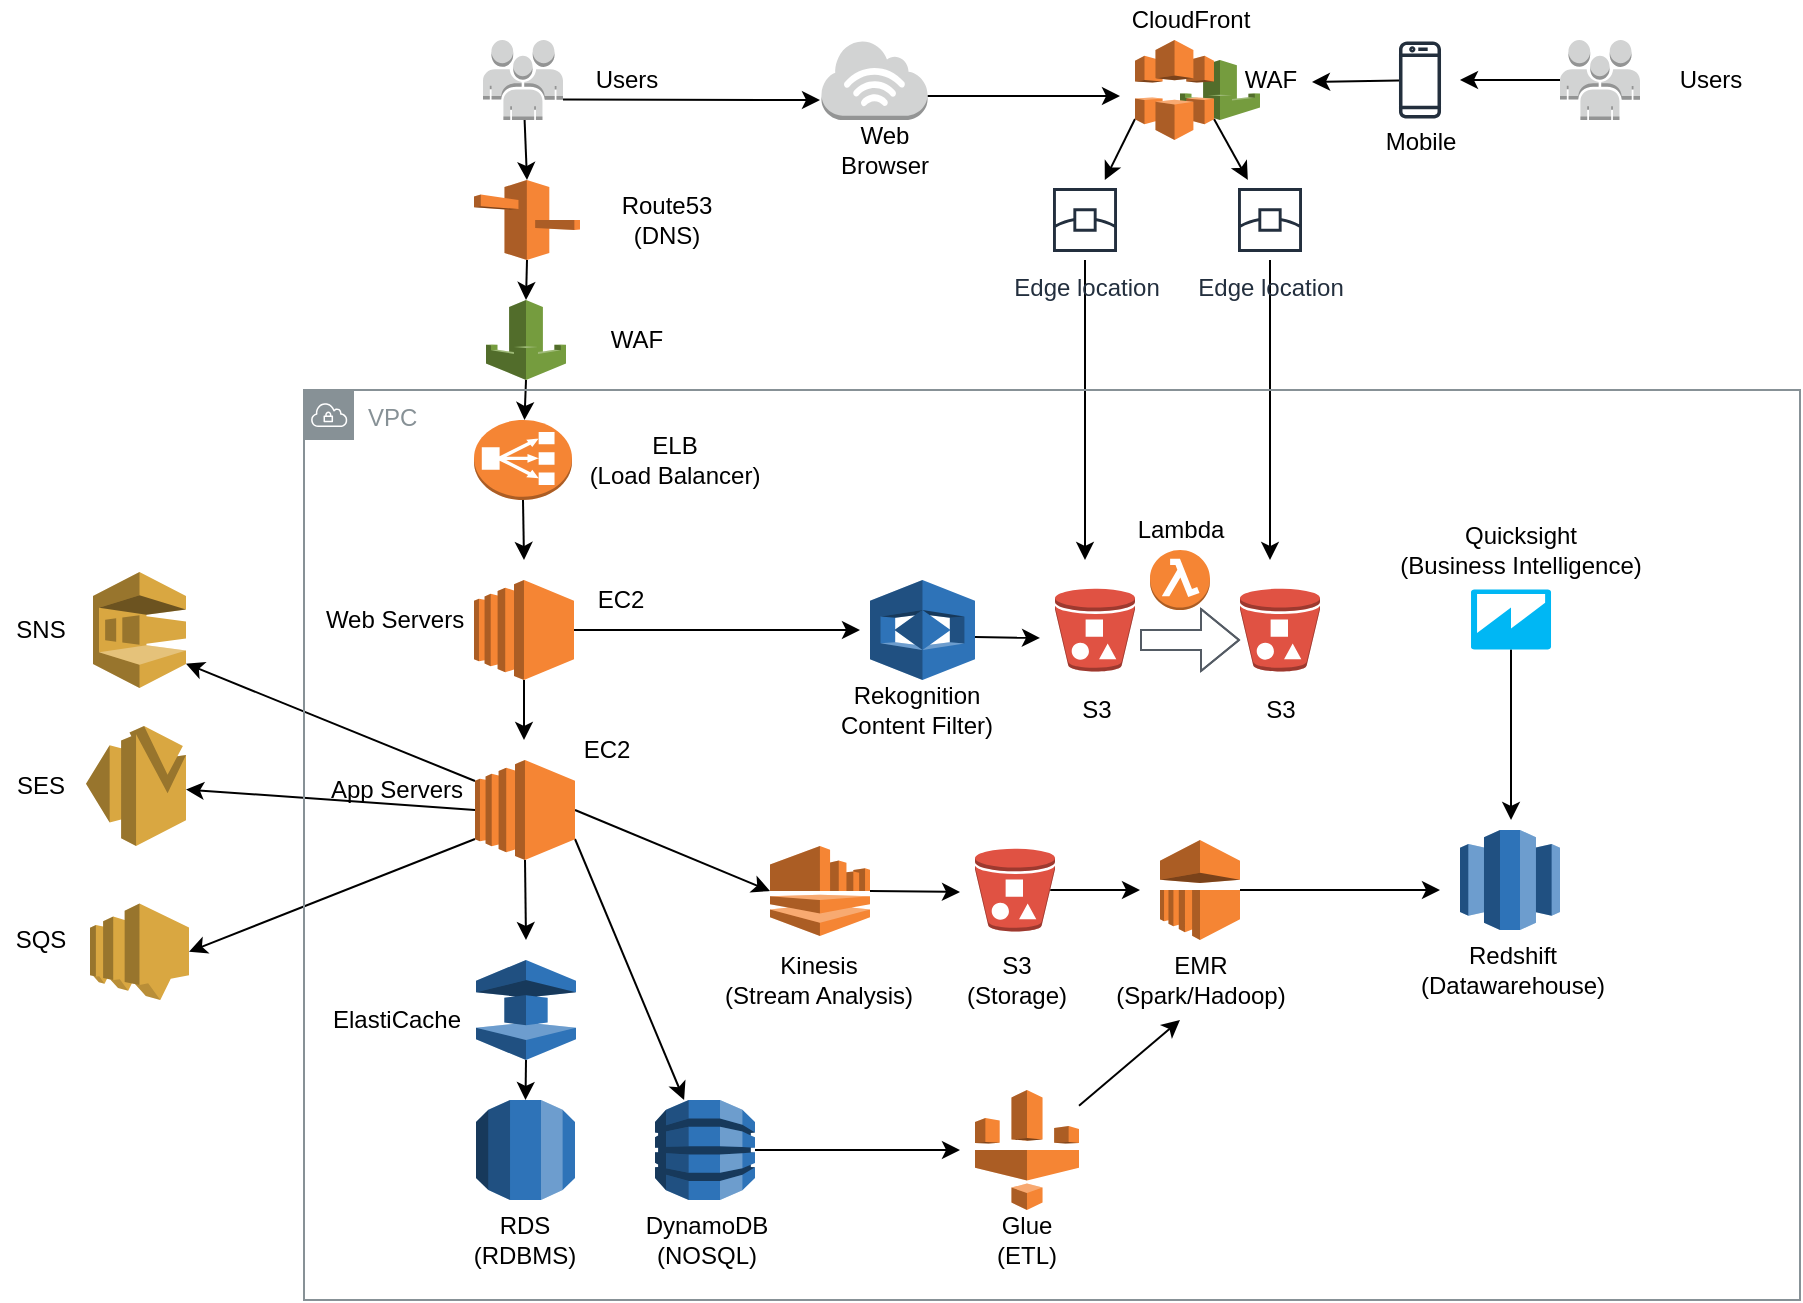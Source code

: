 <mxfile version="20.0.1" type="github"><diagram id="BXCv8HMROP310YhvtLYM" name="Page-1"><mxGraphModel dx="1426" dy="802" grid="1" gridSize="10" guides="1" tooltips="1" connect="1" arrows="1" fold="1" page="1" pageScale="1" pageWidth="1100" pageHeight="850" math="0" shadow="0"><root><mxCell id="0"/><mxCell id="1" parent="0"/><mxCell id="NgbFTVCghpAJvHGNr6Fj-90" style="edgeStyle=none;rounded=0;orthogonalLoop=1;jettySize=auto;html=1;exitX=0.5;exitY=1;exitDx=0;exitDy=0;exitPerimeter=0;" edge="1" parent="1" source="NgbFTVCghpAJvHGNr6Fj-1"><mxGeometry relative="1" as="geometry"><mxPoint x="332" y="470" as="targetPoint"/></mxGeometry></mxCell><mxCell id="NgbFTVCghpAJvHGNr6Fj-94" style="edgeStyle=none;rounded=0;orthogonalLoop=1;jettySize=auto;html=1;exitX=1;exitY=0.5;exitDx=0;exitDy=0;exitPerimeter=0;" edge="1" parent="1" source="NgbFTVCghpAJvHGNr6Fj-1"><mxGeometry relative="1" as="geometry"><mxPoint x="500" y="415" as="targetPoint"/></mxGeometry></mxCell><mxCell id="NgbFTVCghpAJvHGNr6Fj-1" value="" style="outlineConnect=0;dashed=0;verticalLabelPosition=bottom;verticalAlign=top;align=center;html=1;shape=mxgraph.aws3.ec2;fillColor=#F58534;gradientColor=none;" vertex="1" parent="1"><mxGeometry x="307" y="390" width="50" height="50" as="geometry"/></mxCell><mxCell id="NgbFTVCghpAJvHGNr6Fj-91" style="edgeStyle=none;rounded=0;orthogonalLoop=1;jettySize=auto;html=1;exitX=0.5;exitY=1;exitDx=0;exitDy=0;exitPerimeter=0;" edge="1" parent="1" source="NgbFTVCghpAJvHGNr6Fj-9"><mxGeometry relative="1" as="geometry"><mxPoint x="333" y="570" as="targetPoint"/></mxGeometry></mxCell><mxCell id="NgbFTVCghpAJvHGNr6Fj-92" style="edgeStyle=none;rounded=0;orthogonalLoop=1;jettySize=auto;html=1;exitX=1;exitY=0.79;exitDx=0;exitDy=0;exitPerimeter=0;" edge="1" parent="1" source="NgbFTVCghpAJvHGNr6Fj-9" target="NgbFTVCghpAJvHGNr6Fj-13"><mxGeometry relative="1" as="geometry"/></mxCell><mxCell id="NgbFTVCghpAJvHGNr6Fj-95" style="edgeStyle=none;rounded=0;orthogonalLoop=1;jettySize=auto;html=1;exitX=1;exitY=0.5;exitDx=0;exitDy=0;exitPerimeter=0;entryX=0;entryY=0.5;entryDx=0;entryDy=0;entryPerimeter=0;" edge="1" parent="1" source="NgbFTVCghpAJvHGNr6Fj-9" target="NgbFTVCghpAJvHGNr6Fj-30"><mxGeometry relative="1" as="geometry"/></mxCell><mxCell id="NgbFTVCghpAJvHGNr6Fj-110" style="edgeStyle=none;rounded=0;orthogonalLoop=1;jettySize=auto;html=1;exitX=0;exitY=0.5;exitDx=0;exitDy=0;exitPerimeter=0;" edge="1" parent="1" source="NgbFTVCghpAJvHGNr6Fj-9" target="NgbFTVCghpAJvHGNr6Fj-80"><mxGeometry relative="1" as="geometry"><mxPoint x="120" y="505" as="targetPoint"/></mxGeometry></mxCell><mxCell id="NgbFTVCghpAJvHGNr6Fj-111" style="edgeStyle=none;rounded=0;orthogonalLoop=1;jettySize=auto;html=1;exitX=0;exitY=0.21;exitDx=0;exitDy=0;exitPerimeter=0;entryX=1;entryY=0.79;entryDx=0;entryDy=0;entryPerimeter=0;" edge="1" parent="1" source="NgbFTVCghpAJvHGNr6Fj-9" target="NgbFTVCghpAJvHGNr6Fj-78"><mxGeometry relative="1" as="geometry"><mxPoint x="120" y="430" as="targetPoint"/></mxGeometry></mxCell><mxCell id="NgbFTVCghpAJvHGNr6Fj-112" style="edgeStyle=none;rounded=0;orthogonalLoop=1;jettySize=auto;html=1;exitX=0;exitY=0.79;exitDx=0;exitDy=0;exitPerimeter=0;entryX=1;entryY=0.5;entryDx=0;entryDy=0;entryPerimeter=0;" edge="1" parent="1" source="NgbFTVCghpAJvHGNr6Fj-9" target="NgbFTVCghpAJvHGNr6Fj-79"><mxGeometry relative="1" as="geometry"><mxPoint x="130" y="580" as="targetPoint"/></mxGeometry></mxCell><mxCell id="NgbFTVCghpAJvHGNr6Fj-9" value="" style="outlineConnect=0;dashed=0;verticalLabelPosition=bottom;verticalAlign=top;align=center;html=1;shape=mxgraph.aws3.ec2;fillColor=#F58534;gradientColor=none;" vertex="1" parent="1"><mxGeometry x="307.5" y="480" width="50" height="50" as="geometry"/></mxCell><mxCell id="NgbFTVCghpAJvHGNr6Fj-89" style="edgeStyle=none;rounded=0;orthogonalLoop=1;jettySize=auto;html=1;exitX=0.5;exitY=1;exitDx=0;exitDy=0;exitPerimeter=0;" edge="1" parent="1" source="NgbFTVCghpAJvHGNr6Fj-10"><mxGeometry relative="1" as="geometry"><mxPoint x="332" y="380" as="targetPoint"/></mxGeometry></mxCell><mxCell id="NgbFTVCghpAJvHGNr6Fj-10" value="" style="outlineConnect=0;dashed=0;verticalLabelPosition=bottom;verticalAlign=top;align=center;html=1;shape=mxgraph.aws3.classic_load_balancer;fillColor=#F58534;gradientColor=none;" vertex="1" parent="1"><mxGeometry x="307" y="310" width="49" height="40" as="geometry"/></mxCell><mxCell id="NgbFTVCghpAJvHGNr6Fj-12" value="ELB&lt;br&gt;(Load Balancer)" style="text;html=1;resizable=0;autosize=1;align=center;verticalAlign=middle;points=[];fillColor=none;strokeColor=none;rounded=0;" vertex="1" parent="1"><mxGeometry x="357" y="315" width="100" height="30" as="geometry"/></mxCell><mxCell id="NgbFTVCghpAJvHGNr6Fj-108" style="edgeStyle=none;rounded=0;orthogonalLoop=1;jettySize=auto;html=1;" edge="1" parent="1" source="NgbFTVCghpAJvHGNr6Fj-13"><mxGeometry relative="1" as="geometry"><mxPoint x="550" y="675" as="targetPoint"/></mxGeometry></mxCell><mxCell id="NgbFTVCghpAJvHGNr6Fj-13" value="" style="outlineConnect=0;dashed=0;verticalLabelPosition=bottom;verticalAlign=top;align=center;html=1;shape=mxgraph.aws3.dynamo_db;fillColor=#2E73B8;gradientColor=none;" vertex="1" parent="1"><mxGeometry x="397.5" y="650" width="50" height="50" as="geometry"/></mxCell><mxCell id="NgbFTVCghpAJvHGNr6Fj-14" value="" style="outlineConnect=0;dashed=0;verticalLabelPosition=bottom;verticalAlign=top;align=center;html=1;shape=mxgraph.aws3.rds;fillColor=#2E73B8;gradientColor=none;" vertex="1" parent="1"><mxGeometry x="308" y="650" width="49.5" height="50" as="geometry"/></mxCell><mxCell id="NgbFTVCghpAJvHGNr6Fj-93" style="edgeStyle=none;rounded=0;orthogonalLoop=1;jettySize=auto;html=1;exitX=0.5;exitY=1;exitDx=0;exitDy=0;exitPerimeter=0;entryX=0.5;entryY=0;entryDx=0;entryDy=0;entryPerimeter=0;" edge="1" parent="1" source="NgbFTVCghpAJvHGNr6Fj-15" target="NgbFTVCghpAJvHGNr6Fj-14"><mxGeometry relative="1" as="geometry"/></mxCell><mxCell id="NgbFTVCghpAJvHGNr6Fj-15" value="" style="outlineConnect=0;dashed=0;verticalLabelPosition=bottom;verticalAlign=top;align=center;html=1;shape=mxgraph.aws3.elasticache;fillColor=#2E73B8;gradientColor=none;" vertex="1" parent="1"><mxGeometry x="308" y="580" width="50" height="50" as="geometry"/></mxCell><mxCell id="NgbFTVCghpAJvHGNr6Fj-18" value="EC2" style="text;html=1;resizable=0;autosize=1;align=center;verticalAlign=middle;points=[];fillColor=none;strokeColor=none;rounded=0;" vertex="1" parent="1"><mxGeometry x="360" y="390" width="40" height="20" as="geometry"/></mxCell><mxCell id="NgbFTVCghpAJvHGNr6Fj-19" value="EC2" style="text;html=1;resizable=0;autosize=1;align=center;verticalAlign=middle;points=[];fillColor=none;strokeColor=none;rounded=0;" vertex="1" parent="1"><mxGeometry x="353" y="465" width="40" height="20" as="geometry"/></mxCell><mxCell id="NgbFTVCghpAJvHGNr6Fj-20" value="DynamoDB&lt;br&gt;(NOSQL)" style="text;html=1;resizable=0;autosize=1;align=center;verticalAlign=middle;points=[];fillColor=none;strokeColor=none;rounded=0;" vertex="1" parent="1"><mxGeometry x="382.5" y="705" width="80" height="30" as="geometry"/></mxCell><mxCell id="NgbFTVCghpAJvHGNr6Fj-21" value="ElastiCache" style="text;html=1;resizable=0;autosize=1;align=center;verticalAlign=middle;points=[];fillColor=none;strokeColor=none;rounded=0;" vertex="1" parent="1"><mxGeometry x="227.5" y="600" width="80" height="20" as="geometry"/></mxCell><mxCell id="NgbFTVCghpAJvHGNr6Fj-22" value="RDS&lt;br&gt;(RDBMS)" style="text;html=1;resizable=0;autosize=1;align=center;verticalAlign=middle;points=[];fillColor=none;strokeColor=none;rounded=0;" vertex="1" parent="1"><mxGeometry x="297" y="705" width="70" height="30" as="geometry"/></mxCell><mxCell id="NgbFTVCghpAJvHGNr6Fj-23" value="" style="outlineConnect=0;dashed=0;verticalLabelPosition=bottom;verticalAlign=top;align=center;html=1;shape=mxgraph.aws3.lambda_function;fillColor=#F58534;gradientColor=none;" vertex="1" parent="1"><mxGeometry x="645" y="375" width="30" height="30" as="geometry"/></mxCell><mxCell id="NgbFTVCghpAJvHGNr6Fj-99" style="edgeStyle=none;rounded=0;orthogonalLoop=1;jettySize=auto;html=1;exitX=1;exitY=0.57;exitDx=0;exitDy=0;exitPerimeter=0;" edge="1" parent="1" source="NgbFTVCghpAJvHGNr6Fj-24"><mxGeometry relative="1" as="geometry"><mxPoint x="590" y="419" as="targetPoint"/></mxGeometry></mxCell><mxCell id="NgbFTVCghpAJvHGNr6Fj-24" value="" style="outlineConnect=0;dashed=0;verticalLabelPosition=bottom;verticalAlign=top;align=center;html=1;shape=mxgraph.aws3.rekognition;fillColor=#2E73B8;gradientColor=none;" vertex="1" parent="1"><mxGeometry x="505" y="390" width="52.5" height="50" as="geometry"/></mxCell><mxCell id="NgbFTVCghpAJvHGNr6Fj-25" value="Rekognition&lt;br&gt;Content Filter)" style="text;html=1;resizable=0;autosize=1;align=center;verticalAlign=middle;points=[];fillColor=none;strokeColor=none;rounded=0;" vertex="1" parent="1"><mxGeometry x="482.5" y="440" width="90" height="30" as="geometry"/></mxCell><mxCell id="NgbFTVCghpAJvHGNr6Fj-26" value="" style="outlineConnect=0;dashed=0;verticalLabelPosition=bottom;verticalAlign=top;align=center;html=1;shape=mxgraph.aws3.redshift;fillColor=#2E73B8;gradientColor=none;" vertex="1" parent="1"><mxGeometry x="800" y="515" width="50" height="50" as="geometry"/></mxCell><mxCell id="NgbFTVCghpAJvHGNr6Fj-27" value="Redshift&lt;br&gt;(Datawarehouse)" style="text;html=1;resizable=0;autosize=1;align=center;verticalAlign=middle;points=[];fillColor=none;strokeColor=none;rounded=0;" vertex="1" parent="1"><mxGeometry x="770.51" y="570" width="110" height="30" as="geometry"/></mxCell><mxCell id="NgbFTVCghpAJvHGNr6Fj-98" style="edgeStyle=none;rounded=0;orthogonalLoop=1;jettySize=auto;html=1;exitX=1;exitY=0.5;exitDx=0;exitDy=0;exitPerimeter=0;" edge="1" parent="1" source="NgbFTVCghpAJvHGNr6Fj-28"><mxGeometry relative="1" as="geometry"><mxPoint x="790" y="545" as="targetPoint"/></mxGeometry></mxCell><mxCell id="NgbFTVCghpAJvHGNr6Fj-28" value="" style="outlineConnect=0;dashed=0;verticalLabelPosition=bottom;verticalAlign=top;align=center;html=1;shape=mxgraph.aws3.emr;fillColor=#F58534;gradientColor=none;" vertex="1" parent="1"><mxGeometry x="650" y="520" width="40" height="50" as="geometry"/></mxCell><mxCell id="NgbFTVCghpAJvHGNr6Fj-29" value="EMR&lt;br&gt;(Spark/Hadoop)" style="text;html=1;resizable=0;autosize=1;align=center;verticalAlign=middle;points=[];fillColor=none;strokeColor=none;rounded=0;" vertex="1" parent="1"><mxGeometry x="620" y="575" width="100" height="30" as="geometry"/></mxCell><mxCell id="NgbFTVCghpAJvHGNr6Fj-96" style="edgeStyle=none;rounded=0;orthogonalLoop=1;jettySize=auto;html=1;exitX=1;exitY=0.5;exitDx=0;exitDy=0;exitPerimeter=0;" edge="1" parent="1" source="NgbFTVCghpAJvHGNr6Fj-30"><mxGeometry relative="1" as="geometry"><mxPoint x="550" y="546" as="targetPoint"/></mxGeometry></mxCell><mxCell id="NgbFTVCghpAJvHGNr6Fj-30" value="" style="outlineConnect=0;dashed=0;verticalLabelPosition=bottom;verticalAlign=top;align=center;html=1;shape=mxgraph.aws3.kinesis;fillColor=#F58534;gradientColor=none;" vertex="1" parent="1"><mxGeometry x="455" y="523" width="50" height="45" as="geometry"/></mxCell><mxCell id="NgbFTVCghpAJvHGNr6Fj-31" value="Kinesis&lt;br&gt;(Stream Analysis)" style="text;html=1;resizable=0;autosize=1;align=center;verticalAlign=middle;points=[];fillColor=none;strokeColor=none;rounded=0;" vertex="1" parent="1"><mxGeometry x="423.75" y="575" width="110" height="30" as="geometry"/></mxCell><mxCell id="NgbFTVCghpAJvHGNr6Fj-109" style="edgeStyle=none;rounded=0;orthogonalLoop=1;jettySize=auto;html=1;entryX=0.4;entryY=1.167;entryDx=0;entryDy=0;entryPerimeter=0;" edge="1" parent="1" source="NgbFTVCghpAJvHGNr6Fj-32" target="NgbFTVCghpAJvHGNr6Fj-29"><mxGeometry relative="1" as="geometry"/></mxCell><mxCell id="NgbFTVCghpAJvHGNr6Fj-32" value="" style="outlineConnect=0;dashed=0;verticalLabelPosition=bottom;verticalAlign=top;align=center;html=1;shape=mxgraph.aws3.glue;fillColor=#F58534;gradientColor=none;" vertex="1" parent="1"><mxGeometry x="557.5" y="645" width="52" height="60" as="geometry"/></mxCell><mxCell id="NgbFTVCghpAJvHGNr6Fj-33" value="Glue&lt;br&gt;(ETL)" style="text;html=1;resizable=0;autosize=1;align=center;verticalAlign=middle;points=[];fillColor=none;strokeColor=none;rounded=0;" vertex="1" parent="1"><mxGeometry x="557.5" y="705" width="50" height="30" as="geometry"/></mxCell><mxCell id="NgbFTVCghpAJvHGNr6Fj-34" value="App Servers" style="text;html=1;resizable=0;autosize=1;align=center;verticalAlign=middle;points=[];fillColor=none;strokeColor=none;rounded=0;" vertex="1" parent="1"><mxGeometry x="228" y="485" width="80" height="20" as="geometry"/></mxCell><mxCell id="NgbFTVCghpAJvHGNr6Fj-35" value="Web Servers" style="text;html=1;resizable=0;autosize=1;align=center;verticalAlign=middle;points=[];fillColor=none;strokeColor=none;rounded=0;" vertex="1" parent="1"><mxGeometry x="227" y="399.75" width="80" height="20" as="geometry"/></mxCell><mxCell id="NgbFTVCghpAJvHGNr6Fj-97" style="edgeStyle=none;rounded=0;orthogonalLoop=1;jettySize=auto;html=1;exitX=0.94;exitY=0.5;exitDx=0;exitDy=0;exitPerimeter=0;" edge="1" parent="1" source="NgbFTVCghpAJvHGNr6Fj-36"><mxGeometry relative="1" as="geometry"><mxPoint x="640" y="545" as="targetPoint"/></mxGeometry></mxCell><mxCell id="NgbFTVCghpAJvHGNr6Fj-36" value="" style="outlineConnect=0;dashed=0;verticalLabelPosition=bottom;verticalAlign=top;align=center;html=1;shape=mxgraph.aws3.bucket_with_objects;fillColor=#E05243;gradientColor=none;" vertex="1" parent="1"><mxGeometry x="557.5" y="524.25" width="40" height="41.5" as="geometry"/></mxCell><mxCell id="NgbFTVCghpAJvHGNr6Fj-37" value="" style="outlineConnect=0;dashed=0;verticalLabelPosition=bottom;verticalAlign=top;align=center;html=1;shape=mxgraph.aws3.bucket_with_objects;fillColor=#E05243;gradientColor=none;" vertex="1" parent="1"><mxGeometry x="597.5" y="394.25" width="40" height="41.5" as="geometry"/></mxCell><mxCell id="NgbFTVCghpAJvHGNr6Fj-38" value="" style="outlineConnect=0;dashed=0;verticalLabelPosition=bottom;verticalAlign=top;align=center;html=1;shape=mxgraph.aws3.bucket_with_objects;fillColor=#E05243;gradientColor=none;" vertex="1" parent="1"><mxGeometry x="690" y="394.25" width="40" height="41.5" as="geometry"/></mxCell><mxCell id="NgbFTVCghpAJvHGNr6Fj-107" style="edgeStyle=none;rounded=0;orthogonalLoop=1;jettySize=auto;html=1;" edge="1" parent="1" source="NgbFTVCghpAJvHGNr6Fj-39"><mxGeometry relative="1" as="geometry"><mxPoint x="825.51" y="510" as="targetPoint"/></mxGeometry></mxCell><mxCell id="NgbFTVCghpAJvHGNr6Fj-39" value="" style="outlineConnect=0;dashed=0;verticalLabelPosition=bottom;verticalAlign=top;align=center;html=1;shape=mxgraph.aws3.quicksight;fillColor=#00B7F4;gradientColor=none;" vertex="1" parent="1"><mxGeometry x="805.51" y="394.75" width="40" height="30" as="geometry"/></mxCell><mxCell id="NgbFTVCghpAJvHGNr6Fj-40" value="Quicksight&lt;br&gt;(Business Intelligence)" style="text;html=1;resizable=0;autosize=1;align=center;verticalAlign=middle;points=[];fillColor=none;strokeColor=none;rounded=0;" vertex="1" parent="1"><mxGeometry x="760" y="360" width="140" height="30" as="geometry"/></mxCell><mxCell id="NgbFTVCghpAJvHGNr6Fj-41" value="S3" style="text;html=1;resizable=0;autosize=1;align=center;verticalAlign=middle;points=[];fillColor=none;strokeColor=none;rounded=0;" vertex="1" parent="1"><mxGeometry x="695" y="445" width="30" height="20" as="geometry"/></mxCell><mxCell id="NgbFTVCghpAJvHGNr6Fj-42" value="S3" style="text;html=1;resizable=0;autosize=1;align=center;verticalAlign=middle;points=[];fillColor=none;strokeColor=none;rounded=0;" vertex="1" parent="1"><mxGeometry x="602.5" y="445" width="30" height="20" as="geometry"/></mxCell><mxCell id="NgbFTVCghpAJvHGNr6Fj-43" value="S3&lt;br&gt;(Storage)" style="text;html=1;resizable=0;autosize=1;align=center;verticalAlign=middle;points=[];fillColor=none;strokeColor=none;rounded=0;" vertex="1" parent="1"><mxGeometry x="542.5" y="575" width="70" height="30" as="geometry"/></mxCell><mxCell id="NgbFTVCghpAJvHGNr6Fj-85" style="edgeStyle=none;rounded=0;orthogonalLoop=1;jettySize=auto;html=1;exitX=1;exitY=0.745;exitDx=0;exitDy=0;exitPerimeter=0;" edge="1" parent="1" source="NgbFTVCghpAJvHGNr6Fj-44"><mxGeometry relative="1" as="geometry"><mxPoint x="480" y="150" as="targetPoint"/></mxGeometry></mxCell><mxCell id="NgbFTVCghpAJvHGNr6Fj-114" style="edgeStyle=none;rounded=0;orthogonalLoop=1;jettySize=auto;html=1;entryX=0.5;entryY=0;entryDx=0;entryDy=0;entryPerimeter=0;" edge="1" parent="1" source="NgbFTVCghpAJvHGNr6Fj-44" target="NgbFTVCghpAJvHGNr6Fj-48"><mxGeometry relative="1" as="geometry"/></mxCell><mxCell id="NgbFTVCghpAJvHGNr6Fj-44" value="" style="outlineConnect=0;dashed=0;verticalLabelPosition=bottom;verticalAlign=top;align=center;html=1;shape=mxgraph.aws3.users;fillColor=#D2D3D3;gradientColor=none;" vertex="1" parent="1"><mxGeometry x="311.5" y="120" width="40" height="40" as="geometry"/></mxCell><mxCell id="NgbFTVCghpAJvHGNr6Fj-45" value="Users" style="text;html=1;resizable=0;autosize=1;align=center;verticalAlign=middle;points=[];fillColor=none;strokeColor=none;rounded=0;" vertex="1" parent="1"><mxGeometry x="357.5" y="130" width="50" height="20" as="geometry"/></mxCell><mxCell id="NgbFTVCghpAJvHGNr6Fj-88" style="edgeStyle=none;rounded=0;orthogonalLoop=1;jettySize=auto;html=1;exitX=0.5;exitY=1;exitDx=0;exitDy=0;exitPerimeter=0;" edge="1" parent="1" source="NgbFTVCghpAJvHGNr6Fj-46" target="NgbFTVCghpAJvHGNr6Fj-10"><mxGeometry relative="1" as="geometry"/></mxCell><mxCell id="NgbFTVCghpAJvHGNr6Fj-46" value="" style="outlineConnect=0;dashed=0;verticalLabelPosition=bottom;verticalAlign=top;align=center;html=1;shape=mxgraph.aws3.waf;fillColor=#759C3E;gradientColor=none;" vertex="1" parent="1"><mxGeometry x="313" y="250" width="40" height="40" as="geometry"/></mxCell><mxCell id="NgbFTVCghpAJvHGNr6Fj-47" value="WAF" style="text;html=1;resizable=0;autosize=1;align=center;verticalAlign=middle;points=[];fillColor=none;strokeColor=none;rounded=0;" vertex="1" parent="1"><mxGeometry x="367.5" y="260" width="40" height="20" as="geometry"/></mxCell><mxCell id="NgbFTVCghpAJvHGNr6Fj-87" style="edgeStyle=none;rounded=0;orthogonalLoop=1;jettySize=auto;html=1;exitX=0.5;exitY=1;exitDx=0;exitDy=0;exitPerimeter=0;entryX=0.5;entryY=0;entryDx=0;entryDy=0;entryPerimeter=0;" edge="1" parent="1" source="NgbFTVCghpAJvHGNr6Fj-48" target="NgbFTVCghpAJvHGNr6Fj-46"><mxGeometry relative="1" as="geometry"/></mxCell><mxCell id="NgbFTVCghpAJvHGNr6Fj-48" value="" style="outlineConnect=0;dashed=0;verticalLabelPosition=bottom;verticalAlign=top;align=center;html=1;shape=mxgraph.aws3.route_53;fillColor=#F58536;gradientColor=none;" vertex="1" parent="1"><mxGeometry x="307" y="190" width="53" height="40" as="geometry"/></mxCell><mxCell id="NgbFTVCghpAJvHGNr6Fj-49" value="Route53&lt;br&gt;(DNS)" style="text;html=1;resizable=0;autosize=1;align=center;verticalAlign=middle;points=[];fillColor=none;strokeColor=none;rounded=0;" vertex="1" parent="1"><mxGeometry x="373" y="195" width="60" height="30" as="geometry"/></mxCell><mxCell id="NgbFTVCghpAJvHGNr6Fj-55" value="Lambda" style="text;html=1;resizable=0;autosize=1;align=center;verticalAlign=middle;points=[];fillColor=none;strokeColor=none;rounded=0;" vertex="1" parent="1"><mxGeometry x="630" y="355" width="60" height="20" as="geometry"/></mxCell><mxCell id="NgbFTVCghpAJvHGNr6Fj-56" value="" style="edgeStyle=orthogonalEdgeStyle;html=1;endArrow=block;elbow=vertical;startArrow=none;endFill=1;strokeColor=#545B64;rounded=0;shape=flexArrow;" edge="1" parent="1"><mxGeometry width="100" relative="1" as="geometry"><mxPoint x="640" y="420" as="sourcePoint"/><mxPoint x="690" y="420" as="targetPoint"/><Array as="points"><mxPoint x="660" y="420"/><mxPoint x="660" y="420"/></Array></mxGeometry></mxCell><mxCell id="NgbFTVCghpAJvHGNr6Fj-100" style="edgeStyle=none;rounded=0;orthogonalLoop=1;jettySize=auto;html=1;" edge="1" parent="1" source="NgbFTVCghpAJvHGNr6Fj-60"><mxGeometry relative="1" as="geometry"><mxPoint x="612.5" y="380" as="targetPoint"/></mxGeometry></mxCell><mxCell id="NgbFTVCghpAJvHGNr6Fj-60" value="Edge location" style="sketch=0;outlineConnect=0;fontColor=#232F3E;gradientColor=none;strokeColor=#232F3E;fillColor=#ffffff;dashed=0;verticalLabelPosition=bottom;verticalAlign=top;align=center;html=1;fontSize=12;fontStyle=0;aspect=fixed;shape=mxgraph.aws4.resourceIcon;resIcon=mxgraph.aws4.edge_location;" vertex="1" parent="1"><mxGeometry x="592.5" y="190" width="40" height="40" as="geometry"/></mxCell><mxCell id="NgbFTVCghpAJvHGNr6Fj-101" style="edgeStyle=none;rounded=0;orthogonalLoop=1;jettySize=auto;html=1;" edge="1" parent="1" source="NgbFTVCghpAJvHGNr6Fj-61"><mxGeometry relative="1" as="geometry"><mxPoint x="705" y="380" as="targetPoint"/></mxGeometry></mxCell><mxCell id="NgbFTVCghpAJvHGNr6Fj-61" value="Edge location" style="sketch=0;outlineConnect=0;fontColor=#232F3E;gradientColor=none;strokeColor=#232F3E;fillColor=#ffffff;dashed=0;verticalLabelPosition=bottom;verticalAlign=top;align=center;html=1;fontSize=12;fontStyle=0;aspect=fixed;shape=mxgraph.aws4.resourceIcon;resIcon=mxgraph.aws4.edge_location;" vertex="1" parent="1"><mxGeometry x="685" y="190" width="40" height="40" as="geometry"/></mxCell><mxCell id="NgbFTVCghpAJvHGNr6Fj-62" value="" style="outlineConnect=0;dashed=0;verticalLabelPosition=bottom;verticalAlign=top;align=center;html=1;shape=mxgraph.aws3.waf;fillColor=#759C3E;gradientColor=none;" vertex="1" parent="1"><mxGeometry x="660" y="130.0" width="40" height="30" as="geometry"/></mxCell><mxCell id="NgbFTVCghpAJvHGNr6Fj-106" style="edgeStyle=none;rounded=0;orthogonalLoop=1;jettySize=auto;html=1;entryX=1.025;entryY=0.55;entryDx=0;entryDy=0;entryPerimeter=0;" edge="1" parent="1" source="NgbFTVCghpAJvHGNr6Fj-65" target="NgbFTVCghpAJvHGNr6Fj-77"><mxGeometry relative="1" as="geometry"/></mxCell><mxCell id="NgbFTVCghpAJvHGNr6Fj-65" value="" style="sketch=0;outlineConnect=0;fontColor=#232F3E;gradientColor=none;fillColor=#232F3D;strokeColor=none;dashed=0;verticalLabelPosition=bottom;verticalAlign=top;align=center;html=1;fontSize=12;fontStyle=0;aspect=fixed;pointerEvents=1;shape=mxgraph.aws4.mobile_client;" vertex="1" parent="1"><mxGeometry x="769.49" y="120" width="21.02" height="40" as="geometry"/></mxCell><mxCell id="NgbFTVCghpAJvHGNr6Fj-105" style="edgeStyle=none;rounded=0;orthogonalLoop=1;jettySize=auto;html=1;entryX=1.451;entryY=0.5;entryDx=0;entryDy=0;entryPerimeter=0;" edge="1" parent="1" source="NgbFTVCghpAJvHGNr6Fj-68" target="NgbFTVCghpAJvHGNr6Fj-65"><mxGeometry relative="1" as="geometry"/></mxCell><mxCell id="NgbFTVCghpAJvHGNr6Fj-68" value="" style="outlineConnect=0;dashed=0;verticalLabelPosition=bottom;verticalAlign=top;align=center;html=1;shape=mxgraph.aws3.users;fillColor=#D2D3D3;gradientColor=none;" vertex="1" parent="1"><mxGeometry x="850" y="120" width="40" height="40" as="geometry"/></mxCell><mxCell id="NgbFTVCghpAJvHGNr6Fj-69" value="Mobile" style="text;html=1;resizable=0;autosize=1;align=center;verticalAlign=middle;points=[];fillColor=none;strokeColor=none;rounded=0;" vertex="1" parent="1"><mxGeometry x="755" y="160.77" width="50" height="20" as="geometry"/></mxCell><mxCell id="NgbFTVCghpAJvHGNr6Fj-70" value="Users" style="text;html=1;resizable=0;autosize=1;align=center;verticalAlign=middle;points=[];fillColor=none;strokeColor=none;rounded=0;" vertex="1" parent="1"><mxGeometry x="900" y="130" width="50" height="20" as="geometry"/></mxCell><mxCell id="NgbFTVCghpAJvHGNr6Fj-73" value="Web&lt;br&gt;Browser" style="text;html=1;resizable=0;autosize=1;align=center;verticalAlign=middle;points=[];fillColor=none;strokeColor=none;rounded=0;" vertex="1" parent="1"><mxGeometry x="481.5" y="160" width="60" height="30" as="geometry"/></mxCell><mxCell id="NgbFTVCghpAJvHGNr6Fj-86" style="edgeStyle=none;rounded=0;orthogonalLoop=1;jettySize=auto;html=1;exitX=1;exitY=0.7;exitDx=0;exitDy=0;exitPerimeter=0;" edge="1" parent="1" source="NgbFTVCghpAJvHGNr6Fj-74"><mxGeometry relative="1" as="geometry"><mxPoint x="630" y="148" as="targetPoint"/></mxGeometry></mxCell><mxCell id="NgbFTVCghpAJvHGNr6Fj-74" value="" style="outlineConnect=0;dashed=0;verticalLabelPosition=bottom;verticalAlign=top;align=center;html=1;shape=mxgraph.aws3.internet_3;fillColor=#D2D3D3;gradientColor=none;" vertex="1" parent="1"><mxGeometry x="480.75" y="120" width="53" height="40" as="geometry"/></mxCell><mxCell id="NgbFTVCghpAJvHGNr6Fj-102" style="edgeStyle=none;rounded=0;orthogonalLoop=1;jettySize=auto;html=1;exitX=0;exitY=0.79;exitDx=0;exitDy=0;exitPerimeter=0;" edge="1" parent="1" source="NgbFTVCghpAJvHGNr6Fj-75" target="NgbFTVCghpAJvHGNr6Fj-60"><mxGeometry relative="1" as="geometry"/></mxCell><mxCell id="NgbFTVCghpAJvHGNr6Fj-103" style="edgeStyle=none;rounded=0;orthogonalLoop=1;jettySize=auto;html=1;exitX=1;exitY=0.79;exitDx=0;exitDy=0;exitPerimeter=0;" edge="1" parent="1" source="NgbFTVCghpAJvHGNr6Fj-75" target="NgbFTVCghpAJvHGNr6Fj-61"><mxGeometry relative="1" as="geometry"/></mxCell><mxCell id="NgbFTVCghpAJvHGNr6Fj-75" value="" style="outlineConnect=0;dashed=0;verticalLabelPosition=bottom;verticalAlign=top;align=center;html=1;shape=mxgraph.aws3.cloudfront;fillColor=#F58536;gradientColor=none;" vertex="1" parent="1"><mxGeometry x="637.5" y="120" width="39.49" height="50" as="geometry"/></mxCell><mxCell id="NgbFTVCghpAJvHGNr6Fj-76" value="CloudFront" style="text;html=1;resizable=0;autosize=1;align=center;verticalAlign=middle;points=[];fillColor=none;strokeColor=none;rounded=0;" vertex="1" parent="1"><mxGeometry x="630" y="100" width="70" height="20" as="geometry"/></mxCell><mxCell id="NgbFTVCghpAJvHGNr6Fj-77" value="WAF" style="text;html=1;resizable=0;autosize=1;align=center;verticalAlign=middle;points=[];fillColor=none;strokeColor=none;rounded=0;" vertex="1" parent="1"><mxGeometry x="685" y="130" width="40" height="20" as="geometry"/></mxCell><mxCell id="NgbFTVCghpAJvHGNr6Fj-78" value="" style="outlineConnect=0;dashed=0;verticalLabelPosition=bottom;verticalAlign=top;align=center;html=1;shape=mxgraph.aws3.sqs;fillColor=#D9A741;gradientColor=none;" vertex="1" parent="1"><mxGeometry x="116.5" y="386" width="46.5" height="58" as="geometry"/></mxCell><mxCell id="NgbFTVCghpAJvHGNr6Fj-79" value="" style="outlineConnect=0;dashed=0;verticalLabelPosition=bottom;verticalAlign=top;align=center;html=1;shape=mxgraph.aws3.sns;fillColor=#D9A741;gradientColor=none;" vertex="1" parent="1"><mxGeometry x="115" y="551.75" width="49.5" height="48.25" as="geometry"/></mxCell><mxCell id="NgbFTVCghpAJvHGNr6Fj-80" value="" style="outlineConnect=0;dashed=0;verticalLabelPosition=bottom;verticalAlign=top;align=center;html=1;shape=mxgraph.aws3.ses;fillColor=#D9A741;gradientColor=none;" vertex="1" parent="1"><mxGeometry x="113" y="463" width="50" height="60" as="geometry"/></mxCell><mxCell id="NgbFTVCghpAJvHGNr6Fj-81" value="SNS" style="text;html=1;resizable=0;autosize=1;align=center;verticalAlign=middle;points=[];fillColor=none;strokeColor=none;rounded=0;" vertex="1" parent="1"><mxGeometry x="70" y="405" width="40" height="20" as="geometry"/></mxCell><mxCell id="NgbFTVCghpAJvHGNr6Fj-82" value="SES" style="text;html=1;resizable=0;autosize=1;align=center;verticalAlign=middle;points=[];fillColor=none;strokeColor=none;rounded=0;" vertex="1" parent="1"><mxGeometry x="70" y="483" width="40" height="20" as="geometry"/></mxCell><mxCell id="NgbFTVCghpAJvHGNr6Fj-83" value="SQS" style="text;html=1;resizable=0;autosize=1;align=center;verticalAlign=middle;points=[];fillColor=none;strokeColor=none;rounded=0;" vertex="1" parent="1"><mxGeometry x="70" y="560" width="40" height="20" as="geometry"/></mxCell><mxCell id="NgbFTVCghpAJvHGNr6Fj-115" value="VPC" style="sketch=0;outlineConnect=0;gradientColor=none;html=1;whiteSpace=wrap;fontSize=12;fontStyle=0;shape=mxgraph.aws4.group;grIcon=mxgraph.aws4.group_vpc;strokeColor=#879196;fillColor=none;verticalAlign=top;align=left;spacingLeft=30;fontColor=#879196;dashed=0;" vertex="1" parent="1"><mxGeometry x="222" y="295" width="748" height="455" as="geometry"/></mxCell></root></mxGraphModel></diagram></mxfile>